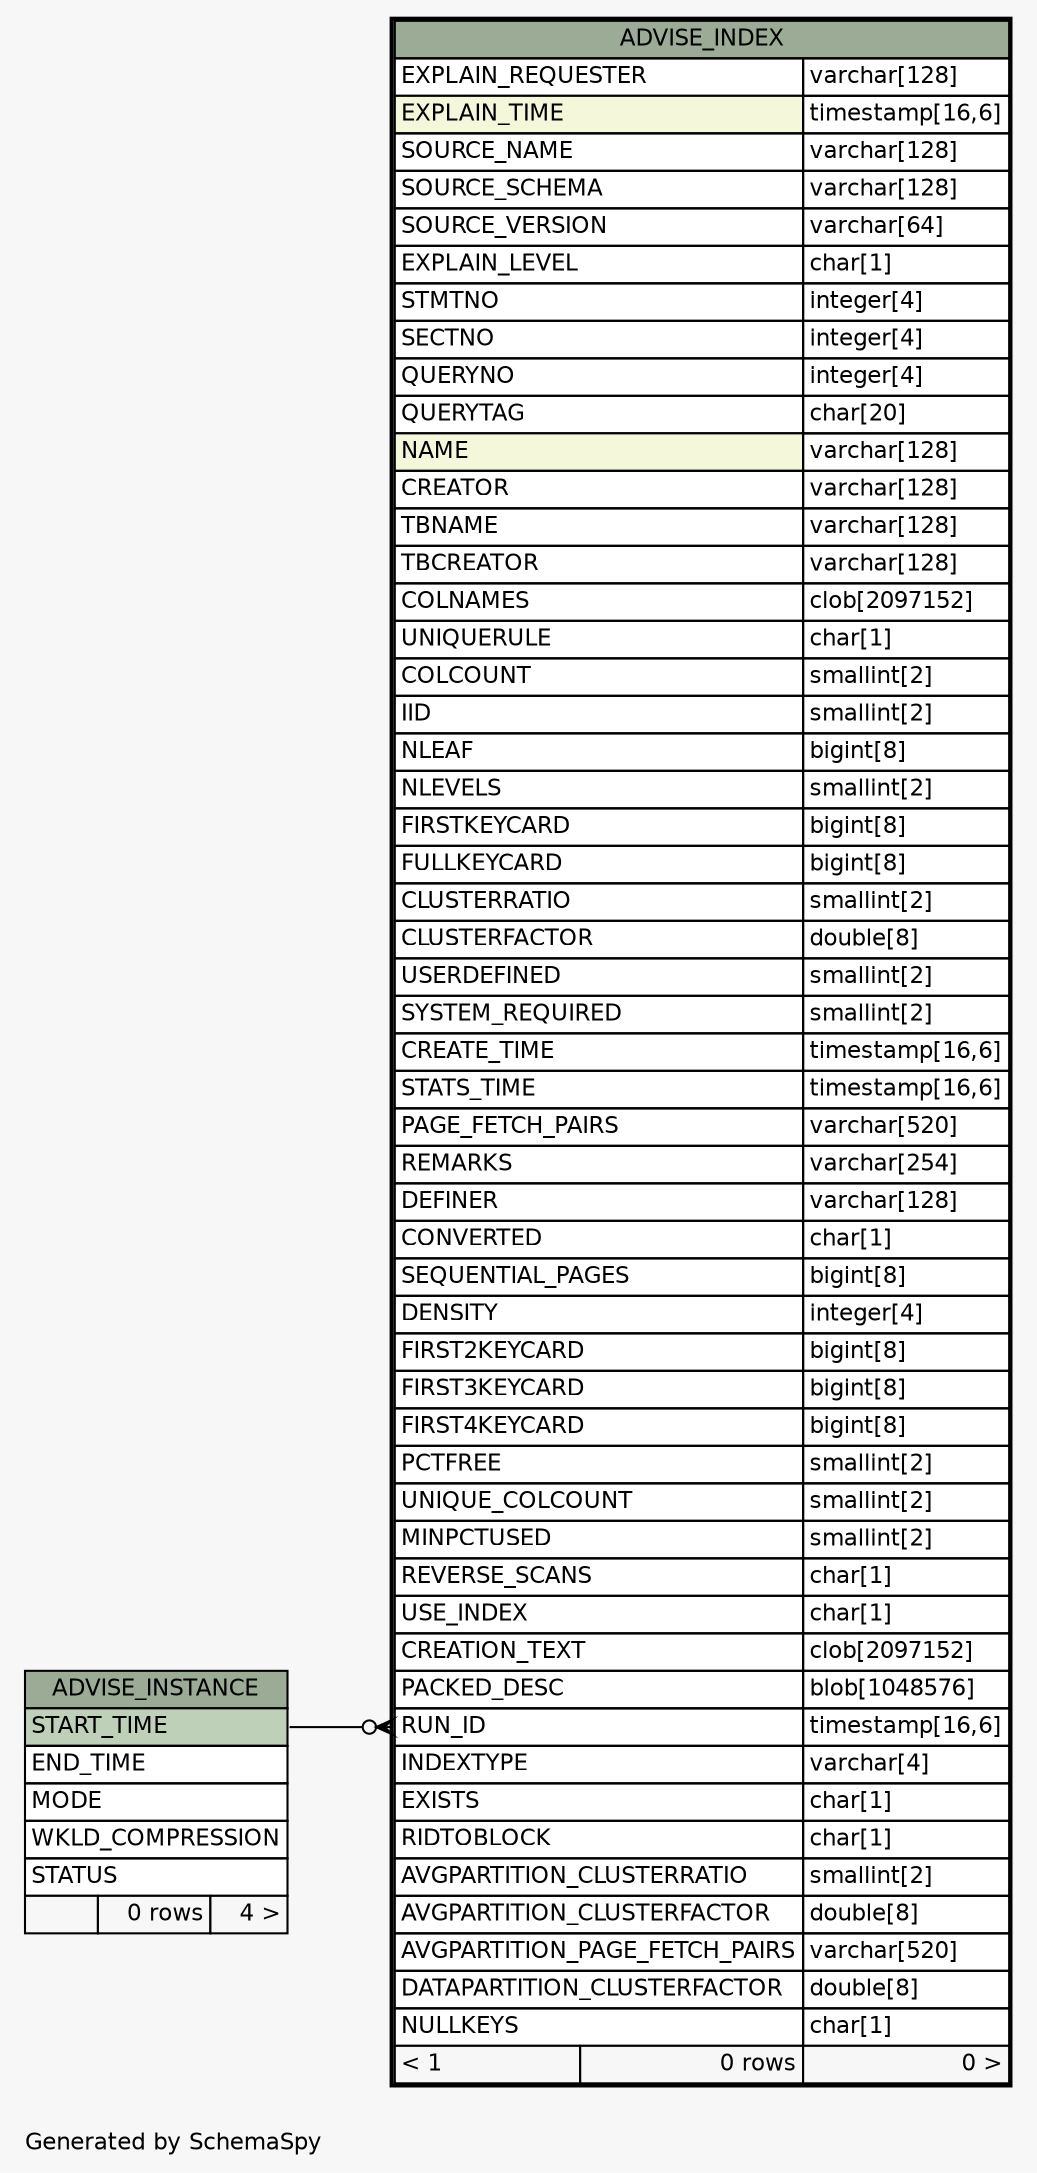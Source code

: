 // dot 2.38.0 on Windows 10 10.0
// SchemaSpy rev Unknown
digraph "oneDegreeRelationshipsDiagram" {
  graph [
    rankdir="RL"
    bgcolor="#f7f7f7"
    label="\nGenerated by SchemaSpy"
    labeljust="l"
    nodesep="0.18"
    ranksep="0.46"
    fontname="Helvetica"
    fontsize="11"
  ];
  node [
    fontname="Helvetica"
    fontsize="11"
    shape="plaintext"
  ];
  edge [
    arrowsize="0.8"
  ];
  "ADVISE_INDEX":"RUN_ID":w -> "ADVISE_INSTANCE":"START_TIME":e [arrowhead=none dir=back arrowtail=crowodot];
  "ADVISE_INDEX" [
    label=<
    <TABLE BORDER="2" CELLBORDER="1" CELLSPACING="0" BGCOLOR="#ffffff">
      <TR><TD COLSPAN="3" BGCOLOR="#9bab96" ALIGN="CENTER">ADVISE_INDEX</TD></TR>
      <TR><TD PORT="EXPLAIN_REQUESTER" COLSPAN="2" ALIGN="LEFT">EXPLAIN_REQUESTER</TD><TD PORT="EXPLAIN_REQUESTER.type" ALIGN="LEFT">varchar[128]</TD></TR>
      <TR><TD PORT="EXPLAIN_TIME" COLSPAN="2" BGCOLOR="#f4f7da" ALIGN="LEFT">EXPLAIN_TIME</TD><TD PORT="EXPLAIN_TIME.type" ALIGN="LEFT">timestamp[16,6]</TD></TR>
      <TR><TD PORT="SOURCE_NAME" COLSPAN="2" ALIGN="LEFT">SOURCE_NAME</TD><TD PORT="SOURCE_NAME.type" ALIGN="LEFT">varchar[128]</TD></TR>
      <TR><TD PORT="SOURCE_SCHEMA" COLSPAN="2" ALIGN="LEFT">SOURCE_SCHEMA</TD><TD PORT="SOURCE_SCHEMA.type" ALIGN="LEFT">varchar[128]</TD></TR>
      <TR><TD PORT="SOURCE_VERSION" COLSPAN="2" ALIGN="LEFT">SOURCE_VERSION</TD><TD PORT="SOURCE_VERSION.type" ALIGN="LEFT">varchar[64]</TD></TR>
      <TR><TD PORT="EXPLAIN_LEVEL" COLSPAN="2" ALIGN="LEFT">EXPLAIN_LEVEL</TD><TD PORT="EXPLAIN_LEVEL.type" ALIGN="LEFT">char[1]</TD></TR>
      <TR><TD PORT="STMTNO" COLSPAN="2" ALIGN="LEFT">STMTNO</TD><TD PORT="STMTNO.type" ALIGN="LEFT">integer[4]</TD></TR>
      <TR><TD PORT="SECTNO" COLSPAN="2" ALIGN="LEFT">SECTNO</TD><TD PORT="SECTNO.type" ALIGN="LEFT">integer[4]</TD></TR>
      <TR><TD PORT="QUERYNO" COLSPAN="2" ALIGN="LEFT">QUERYNO</TD><TD PORT="QUERYNO.type" ALIGN="LEFT">integer[4]</TD></TR>
      <TR><TD PORT="QUERYTAG" COLSPAN="2" ALIGN="LEFT">QUERYTAG</TD><TD PORT="QUERYTAG.type" ALIGN="LEFT">char[20]</TD></TR>
      <TR><TD PORT="NAME" COLSPAN="2" BGCOLOR="#f4f7da" ALIGN="LEFT">NAME</TD><TD PORT="NAME.type" ALIGN="LEFT">varchar[128]</TD></TR>
      <TR><TD PORT="CREATOR" COLSPAN="2" ALIGN="LEFT">CREATOR</TD><TD PORT="CREATOR.type" ALIGN="LEFT">varchar[128]</TD></TR>
      <TR><TD PORT="TBNAME" COLSPAN="2" ALIGN="LEFT">TBNAME</TD><TD PORT="TBNAME.type" ALIGN="LEFT">varchar[128]</TD></TR>
      <TR><TD PORT="TBCREATOR" COLSPAN="2" ALIGN="LEFT">TBCREATOR</TD><TD PORT="TBCREATOR.type" ALIGN="LEFT">varchar[128]</TD></TR>
      <TR><TD PORT="COLNAMES" COLSPAN="2" ALIGN="LEFT">COLNAMES</TD><TD PORT="COLNAMES.type" ALIGN="LEFT">clob[2097152]</TD></TR>
      <TR><TD PORT="UNIQUERULE" COLSPAN="2" ALIGN="LEFT">UNIQUERULE</TD><TD PORT="UNIQUERULE.type" ALIGN="LEFT">char[1]</TD></TR>
      <TR><TD PORT="COLCOUNT" COLSPAN="2" ALIGN="LEFT">COLCOUNT</TD><TD PORT="COLCOUNT.type" ALIGN="LEFT">smallint[2]</TD></TR>
      <TR><TD PORT="IID" COLSPAN="2" ALIGN="LEFT">IID</TD><TD PORT="IID.type" ALIGN="LEFT">smallint[2]</TD></TR>
      <TR><TD PORT="NLEAF" COLSPAN="2" ALIGN="LEFT">NLEAF</TD><TD PORT="NLEAF.type" ALIGN="LEFT">bigint[8]</TD></TR>
      <TR><TD PORT="NLEVELS" COLSPAN="2" ALIGN="LEFT">NLEVELS</TD><TD PORT="NLEVELS.type" ALIGN="LEFT">smallint[2]</TD></TR>
      <TR><TD PORT="FIRSTKEYCARD" COLSPAN="2" ALIGN="LEFT">FIRSTKEYCARD</TD><TD PORT="FIRSTKEYCARD.type" ALIGN="LEFT">bigint[8]</TD></TR>
      <TR><TD PORT="FULLKEYCARD" COLSPAN="2" ALIGN="LEFT">FULLKEYCARD</TD><TD PORT="FULLKEYCARD.type" ALIGN="LEFT">bigint[8]</TD></TR>
      <TR><TD PORT="CLUSTERRATIO" COLSPAN="2" ALIGN="LEFT">CLUSTERRATIO</TD><TD PORT="CLUSTERRATIO.type" ALIGN="LEFT">smallint[2]</TD></TR>
      <TR><TD PORT="CLUSTERFACTOR" COLSPAN="2" ALIGN="LEFT">CLUSTERFACTOR</TD><TD PORT="CLUSTERFACTOR.type" ALIGN="LEFT">double[8]</TD></TR>
      <TR><TD PORT="USERDEFINED" COLSPAN="2" ALIGN="LEFT">USERDEFINED</TD><TD PORT="USERDEFINED.type" ALIGN="LEFT">smallint[2]</TD></TR>
      <TR><TD PORT="SYSTEM_REQUIRED" COLSPAN="2" ALIGN="LEFT">SYSTEM_REQUIRED</TD><TD PORT="SYSTEM_REQUIRED.type" ALIGN="LEFT">smallint[2]</TD></TR>
      <TR><TD PORT="CREATE_TIME" COLSPAN="2" ALIGN="LEFT">CREATE_TIME</TD><TD PORT="CREATE_TIME.type" ALIGN="LEFT">timestamp[16,6]</TD></TR>
      <TR><TD PORT="STATS_TIME" COLSPAN="2" ALIGN="LEFT">STATS_TIME</TD><TD PORT="STATS_TIME.type" ALIGN="LEFT">timestamp[16,6]</TD></TR>
      <TR><TD PORT="PAGE_FETCH_PAIRS" COLSPAN="2" ALIGN="LEFT">PAGE_FETCH_PAIRS</TD><TD PORT="PAGE_FETCH_PAIRS.type" ALIGN="LEFT">varchar[520]</TD></TR>
      <TR><TD PORT="REMARKS" COLSPAN="2" ALIGN="LEFT">REMARKS</TD><TD PORT="REMARKS.type" ALIGN="LEFT">varchar[254]</TD></TR>
      <TR><TD PORT="DEFINER" COLSPAN="2" ALIGN="LEFT">DEFINER</TD><TD PORT="DEFINER.type" ALIGN="LEFT">varchar[128]</TD></TR>
      <TR><TD PORT="CONVERTED" COLSPAN="2" ALIGN="LEFT">CONVERTED</TD><TD PORT="CONVERTED.type" ALIGN="LEFT">char[1]</TD></TR>
      <TR><TD PORT="SEQUENTIAL_PAGES" COLSPAN="2" ALIGN="LEFT">SEQUENTIAL_PAGES</TD><TD PORT="SEQUENTIAL_PAGES.type" ALIGN="LEFT">bigint[8]</TD></TR>
      <TR><TD PORT="DENSITY" COLSPAN="2" ALIGN="LEFT">DENSITY</TD><TD PORT="DENSITY.type" ALIGN="LEFT">integer[4]</TD></TR>
      <TR><TD PORT="FIRST2KEYCARD" COLSPAN="2" ALIGN="LEFT">FIRST2KEYCARD</TD><TD PORT="FIRST2KEYCARD.type" ALIGN="LEFT">bigint[8]</TD></TR>
      <TR><TD PORT="FIRST3KEYCARD" COLSPAN="2" ALIGN="LEFT">FIRST3KEYCARD</TD><TD PORT="FIRST3KEYCARD.type" ALIGN="LEFT">bigint[8]</TD></TR>
      <TR><TD PORT="FIRST4KEYCARD" COLSPAN="2" ALIGN="LEFT">FIRST4KEYCARD</TD><TD PORT="FIRST4KEYCARD.type" ALIGN="LEFT">bigint[8]</TD></TR>
      <TR><TD PORT="PCTFREE" COLSPAN="2" ALIGN="LEFT">PCTFREE</TD><TD PORT="PCTFREE.type" ALIGN="LEFT">smallint[2]</TD></TR>
      <TR><TD PORT="UNIQUE_COLCOUNT" COLSPAN="2" ALIGN="LEFT">UNIQUE_COLCOUNT</TD><TD PORT="UNIQUE_COLCOUNT.type" ALIGN="LEFT">smallint[2]</TD></TR>
      <TR><TD PORT="MINPCTUSED" COLSPAN="2" ALIGN="LEFT">MINPCTUSED</TD><TD PORT="MINPCTUSED.type" ALIGN="LEFT">smallint[2]</TD></TR>
      <TR><TD PORT="REVERSE_SCANS" COLSPAN="2" ALIGN="LEFT">REVERSE_SCANS</TD><TD PORT="REVERSE_SCANS.type" ALIGN="LEFT">char[1]</TD></TR>
      <TR><TD PORT="USE_INDEX" COLSPAN="2" ALIGN="LEFT">USE_INDEX</TD><TD PORT="USE_INDEX.type" ALIGN="LEFT">char[1]</TD></TR>
      <TR><TD PORT="CREATION_TEXT" COLSPAN="2" ALIGN="LEFT">CREATION_TEXT</TD><TD PORT="CREATION_TEXT.type" ALIGN="LEFT">clob[2097152]</TD></TR>
      <TR><TD PORT="PACKED_DESC" COLSPAN="2" ALIGN="LEFT">PACKED_DESC</TD><TD PORT="PACKED_DESC.type" ALIGN="LEFT">blob[1048576]</TD></TR>
      <TR><TD PORT="RUN_ID" COLSPAN="2" ALIGN="LEFT">RUN_ID</TD><TD PORT="RUN_ID.type" ALIGN="LEFT">timestamp[16,6]</TD></TR>
      <TR><TD PORT="INDEXTYPE" COLSPAN="2" ALIGN="LEFT">INDEXTYPE</TD><TD PORT="INDEXTYPE.type" ALIGN="LEFT">varchar[4]</TD></TR>
      <TR><TD PORT="EXISTS" COLSPAN="2" ALIGN="LEFT">EXISTS</TD><TD PORT="EXISTS.type" ALIGN="LEFT">char[1]</TD></TR>
      <TR><TD PORT="RIDTOBLOCK" COLSPAN="2" ALIGN="LEFT">RIDTOBLOCK</TD><TD PORT="RIDTOBLOCK.type" ALIGN="LEFT">char[1]</TD></TR>
      <TR><TD PORT="AVGPARTITION_CLUSTERRATIO" COLSPAN="2" ALIGN="LEFT">AVGPARTITION_CLUSTERRATIO</TD><TD PORT="AVGPARTITION_CLUSTERRATIO.type" ALIGN="LEFT">smallint[2]</TD></TR>
      <TR><TD PORT="AVGPARTITION_CLUSTERFACTOR" COLSPAN="2" ALIGN="LEFT">AVGPARTITION_CLUSTERFACTOR</TD><TD PORT="AVGPARTITION_CLUSTERFACTOR.type" ALIGN="LEFT">double[8]</TD></TR>
      <TR><TD PORT="AVGPARTITION_PAGE_FETCH_PAIRS" COLSPAN="2" ALIGN="LEFT">AVGPARTITION_PAGE_FETCH_PAIRS</TD><TD PORT="AVGPARTITION_PAGE_FETCH_PAIRS.type" ALIGN="LEFT">varchar[520]</TD></TR>
      <TR><TD PORT="DATAPARTITION_CLUSTERFACTOR" COLSPAN="2" ALIGN="LEFT">DATAPARTITION_CLUSTERFACTOR</TD><TD PORT="DATAPARTITION_CLUSTERFACTOR.type" ALIGN="LEFT">double[8]</TD></TR>
      <TR><TD PORT="NULLKEYS" COLSPAN="2" ALIGN="LEFT">NULLKEYS</TD><TD PORT="NULLKEYS.type" ALIGN="LEFT">char[1]</TD></TR>
      <TR><TD ALIGN="LEFT" BGCOLOR="#f7f7f7">&lt; 1</TD><TD ALIGN="RIGHT" BGCOLOR="#f7f7f7">0 rows</TD><TD ALIGN="RIGHT" BGCOLOR="#f7f7f7">0 &gt;</TD></TR>
    </TABLE>>
    URL="ADVISE_INDEX.html"
    tooltip="ADVISE_INDEX"
  ];
  "ADVISE_INSTANCE" [
    label=<
    <TABLE BORDER="0" CELLBORDER="1" CELLSPACING="0" BGCOLOR="#ffffff">
      <TR><TD COLSPAN="3" BGCOLOR="#9bab96" ALIGN="CENTER">ADVISE_INSTANCE</TD></TR>
      <TR><TD PORT="START_TIME" COLSPAN="3" BGCOLOR="#bed1b8" ALIGN="LEFT">START_TIME</TD></TR>
      <TR><TD PORT="END_TIME" COLSPAN="3" ALIGN="LEFT">END_TIME</TD></TR>
      <TR><TD PORT="MODE" COLSPAN="3" ALIGN="LEFT">MODE</TD></TR>
      <TR><TD PORT="WKLD_COMPRESSION" COLSPAN="3" ALIGN="LEFT">WKLD_COMPRESSION</TD></TR>
      <TR><TD PORT="STATUS" COLSPAN="3" ALIGN="LEFT">STATUS</TD></TR>
      <TR><TD ALIGN="LEFT" BGCOLOR="#f7f7f7">  </TD><TD ALIGN="RIGHT" BGCOLOR="#f7f7f7">0 rows</TD><TD ALIGN="RIGHT" BGCOLOR="#f7f7f7">4 &gt;</TD></TR>
    </TABLE>>
    URL="ADVISE_INSTANCE.html"
    tooltip="ADVISE_INSTANCE"
  ];
}
